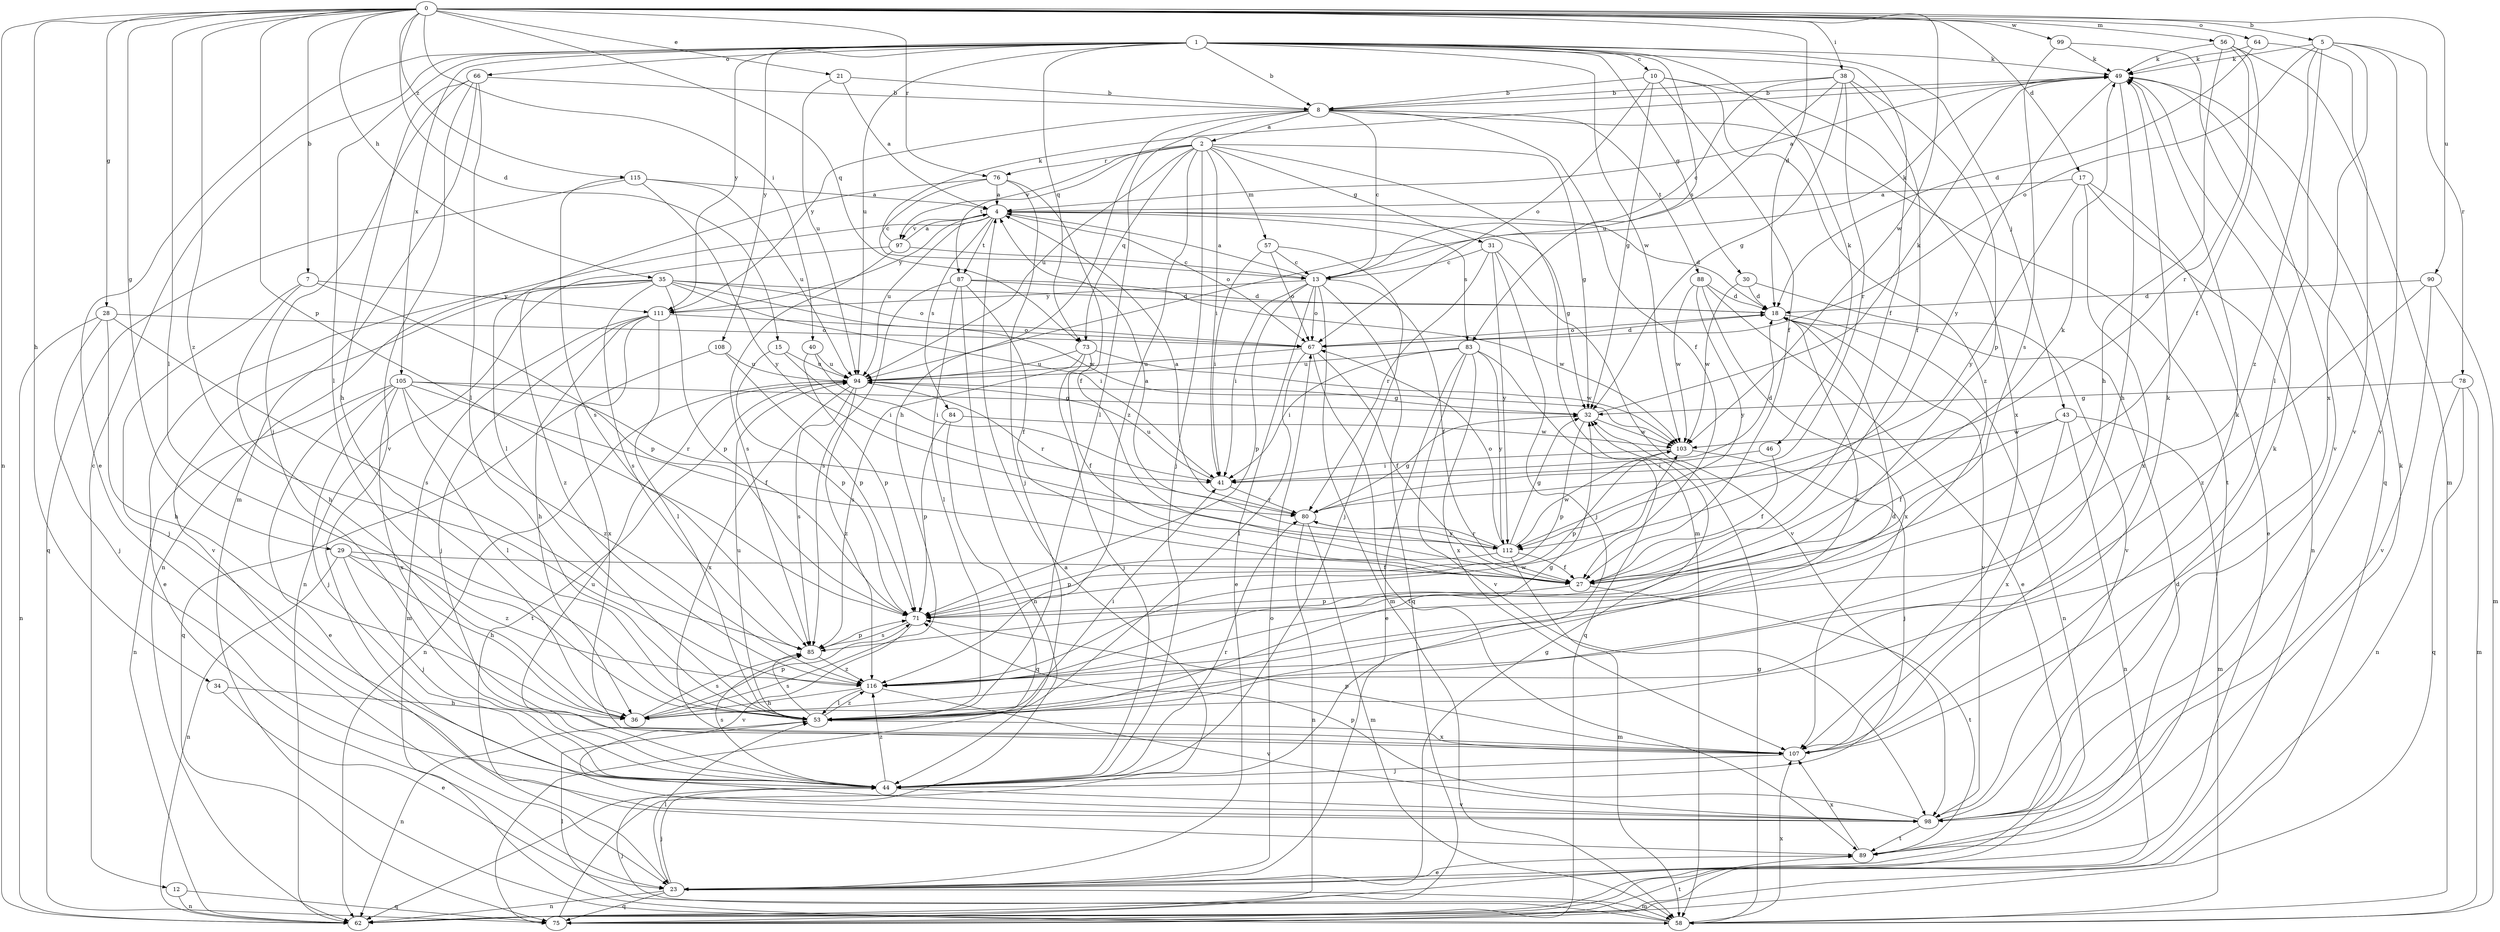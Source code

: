 strict digraph  {
0;
1;
2;
4;
5;
7;
8;
10;
12;
13;
15;
17;
18;
21;
23;
27;
28;
29;
30;
31;
32;
34;
35;
36;
38;
40;
41;
43;
44;
46;
49;
53;
56;
57;
58;
62;
64;
66;
67;
71;
73;
75;
76;
78;
80;
83;
84;
85;
87;
88;
89;
90;
94;
97;
98;
99;
103;
105;
107;
108;
111;
112;
115;
116;
0 -> 5  [label=b];
0 -> 7  [label=b];
0 -> 15  [label=d];
0 -> 17  [label=d];
0 -> 18  [label=d];
0 -> 21  [label=e];
0 -> 28  [label=g];
0 -> 29  [label=g];
0 -> 34  [label=h];
0 -> 35  [label=h];
0 -> 38  [label=i];
0 -> 40  [label=i];
0 -> 53  [label=l];
0 -> 56  [label=m];
0 -> 62  [label=n];
0 -> 64  [label=o];
0 -> 71  [label=p];
0 -> 73  [label=q];
0 -> 76  [label=r];
0 -> 90  [label=u];
0 -> 99  [label=w];
0 -> 103  [label=w];
0 -> 115  [label=z];
0 -> 116  [label=z];
1 -> 8  [label=b];
1 -> 10  [label=c];
1 -> 12  [label=c];
1 -> 23  [label=e];
1 -> 27  [label=f];
1 -> 30  [label=g];
1 -> 43  [label=j];
1 -> 46  [label=k];
1 -> 49  [label=k];
1 -> 53  [label=l];
1 -> 66  [label=o];
1 -> 73  [label=q];
1 -> 83  [label=s];
1 -> 94  [label=u];
1 -> 103  [label=w];
1 -> 105  [label=x];
1 -> 108  [label=y];
1 -> 111  [label=y];
2 -> 31  [label=g];
2 -> 32  [label=g];
2 -> 41  [label=i];
2 -> 44  [label=j];
2 -> 57  [label=m];
2 -> 58  [label=m];
2 -> 73  [label=q];
2 -> 76  [label=r];
2 -> 87  [label=t];
2 -> 94  [label=u];
2 -> 97  [label=v];
2 -> 116  [label=z];
4 -> 18  [label=d];
4 -> 32  [label=g];
4 -> 62  [label=n];
4 -> 67  [label=o];
4 -> 83  [label=s];
4 -> 84  [label=s];
4 -> 87  [label=t];
4 -> 94  [label=u];
4 -> 97  [label=v];
4 -> 111  [label=y];
5 -> 49  [label=k];
5 -> 53  [label=l];
5 -> 67  [label=o];
5 -> 78  [label=r];
5 -> 98  [label=v];
5 -> 107  [label=x];
5 -> 116  [label=z];
7 -> 36  [label=h];
7 -> 44  [label=j];
7 -> 71  [label=p];
7 -> 111  [label=y];
8 -> 2  [label=a];
8 -> 13  [label=c];
8 -> 27  [label=f];
8 -> 36  [label=h];
8 -> 53  [label=l];
8 -> 88  [label=t];
8 -> 89  [label=t];
8 -> 111  [label=y];
10 -> 8  [label=b];
10 -> 27  [label=f];
10 -> 32  [label=g];
10 -> 67  [label=o];
10 -> 107  [label=x];
10 -> 116  [label=z];
12 -> 62  [label=n];
12 -> 75  [label=q];
13 -> 4  [label=a];
13 -> 23  [label=e];
13 -> 27  [label=f];
13 -> 41  [label=i];
13 -> 49  [label=k];
13 -> 58  [label=m];
13 -> 67  [label=o];
13 -> 71  [label=p];
13 -> 75  [label=q];
13 -> 111  [label=y];
15 -> 41  [label=i];
15 -> 71  [label=p];
15 -> 94  [label=u];
17 -> 4  [label=a];
17 -> 23  [label=e];
17 -> 62  [label=n];
17 -> 107  [label=x];
17 -> 112  [label=y];
18 -> 62  [label=n];
18 -> 67  [label=o];
18 -> 98  [label=v];
18 -> 116  [label=z];
21 -> 4  [label=a];
21 -> 8  [label=b];
21 -> 94  [label=u];
23 -> 32  [label=g];
23 -> 44  [label=j];
23 -> 53  [label=l];
23 -> 58  [label=m];
23 -> 62  [label=n];
23 -> 67  [label=o];
23 -> 75  [label=q];
27 -> 49  [label=k];
27 -> 71  [label=p];
27 -> 89  [label=t];
28 -> 36  [label=h];
28 -> 44  [label=j];
28 -> 62  [label=n];
28 -> 67  [label=o];
28 -> 85  [label=s];
29 -> 27  [label=f];
29 -> 36  [label=h];
29 -> 44  [label=j];
29 -> 62  [label=n];
29 -> 116  [label=z];
30 -> 18  [label=d];
30 -> 98  [label=v];
30 -> 103  [label=w];
31 -> 13  [label=c];
31 -> 44  [label=j];
31 -> 80  [label=r];
31 -> 98  [label=v];
31 -> 112  [label=y];
32 -> 49  [label=k];
32 -> 71  [label=p];
32 -> 103  [label=w];
34 -> 23  [label=e];
34 -> 36  [label=h];
35 -> 18  [label=d];
35 -> 23  [label=e];
35 -> 41  [label=i];
35 -> 67  [label=o];
35 -> 71  [label=p];
35 -> 85  [label=s];
35 -> 98  [label=v];
35 -> 103  [label=w];
35 -> 116  [label=z];
36 -> 71  [label=p];
36 -> 85  [label=s];
38 -> 8  [label=b];
38 -> 13  [label=c];
38 -> 27  [label=f];
38 -> 32  [label=g];
38 -> 71  [label=p];
38 -> 80  [label=r];
38 -> 94  [label=u];
40 -> 41  [label=i];
40 -> 71  [label=p];
40 -> 94  [label=u];
41 -> 18  [label=d];
41 -> 80  [label=r];
41 -> 94  [label=u];
43 -> 27  [label=f];
43 -> 58  [label=m];
43 -> 62  [label=n];
43 -> 103  [label=w];
43 -> 107  [label=x];
44 -> 80  [label=r];
44 -> 85  [label=s];
44 -> 94  [label=u];
44 -> 98  [label=v];
44 -> 116  [label=z];
46 -> 27  [label=f];
46 -> 41  [label=i];
49 -> 4  [label=a];
49 -> 8  [label=b];
49 -> 36  [label=h];
49 -> 98  [label=v];
49 -> 112  [label=y];
53 -> 18  [label=d];
53 -> 32  [label=g];
53 -> 41  [label=i];
53 -> 49  [label=k];
53 -> 62  [label=n];
53 -> 85  [label=s];
53 -> 94  [label=u];
53 -> 107  [label=x];
53 -> 116  [label=z];
56 -> 27  [label=f];
56 -> 36  [label=h];
56 -> 49  [label=k];
56 -> 58  [label=m];
56 -> 80  [label=r];
57 -> 13  [label=c];
57 -> 41  [label=i];
57 -> 44  [label=j];
57 -> 67  [label=o];
58 -> 32  [label=g];
58 -> 44  [label=j];
58 -> 53  [label=l];
58 -> 107  [label=x];
64 -> 18  [label=d];
64 -> 49  [label=k];
64 -> 98  [label=v];
66 -> 8  [label=b];
66 -> 36  [label=h];
66 -> 44  [label=j];
66 -> 53  [label=l];
66 -> 58  [label=m];
66 -> 98  [label=v];
67 -> 18  [label=d];
67 -> 27  [label=f];
67 -> 53  [label=l];
67 -> 89  [label=t];
67 -> 94  [label=u];
71 -> 85  [label=s];
71 -> 98  [label=v];
73 -> 27  [label=f];
73 -> 44  [label=j];
73 -> 85  [label=s];
73 -> 94  [label=u];
73 -> 103  [label=w];
75 -> 4  [label=a];
75 -> 89  [label=t];
76 -> 4  [label=a];
76 -> 13  [label=c];
76 -> 27  [label=f];
76 -> 44  [label=j];
76 -> 53  [label=l];
78 -> 32  [label=g];
78 -> 58  [label=m];
78 -> 62  [label=n];
78 -> 75  [label=q];
80 -> 4  [label=a];
80 -> 32  [label=g];
80 -> 58  [label=m];
80 -> 62  [label=n];
80 -> 112  [label=y];
83 -> 23  [label=e];
83 -> 41  [label=i];
83 -> 75  [label=q];
83 -> 94  [label=u];
83 -> 98  [label=v];
83 -> 107  [label=x];
83 -> 112  [label=y];
84 -> 71  [label=p];
84 -> 75  [label=q];
84 -> 103  [label=w];
85 -> 71  [label=p];
85 -> 116  [label=z];
87 -> 18  [label=d];
87 -> 27  [label=f];
87 -> 53  [label=l];
87 -> 62  [label=n];
87 -> 85  [label=s];
87 -> 103  [label=w];
88 -> 18  [label=d];
88 -> 23  [label=e];
88 -> 103  [label=w];
88 -> 107  [label=x];
88 -> 112  [label=y];
89 -> 18  [label=d];
89 -> 23  [label=e];
89 -> 49  [label=k];
89 -> 107  [label=x];
90 -> 18  [label=d];
90 -> 58  [label=m];
90 -> 98  [label=v];
90 -> 116  [label=z];
94 -> 32  [label=g];
94 -> 62  [label=n];
94 -> 80  [label=r];
94 -> 85  [label=s];
94 -> 89  [label=t];
94 -> 107  [label=x];
94 -> 116  [label=z];
97 -> 4  [label=a];
97 -> 13  [label=c];
97 -> 49  [label=k];
97 -> 62  [label=n];
97 -> 85  [label=s];
98 -> 49  [label=k];
98 -> 71  [label=p];
98 -> 89  [label=t];
99 -> 49  [label=k];
99 -> 75  [label=q];
99 -> 85  [label=s];
103 -> 41  [label=i];
103 -> 44  [label=j];
103 -> 71  [label=p];
105 -> 23  [label=e];
105 -> 27  [label=f];
105 -> 32  [label=g];
105 -> 44  [label=j];
105 -> 53  [label=l];
105 -> 62  [label=n];
105 -> 80  [label=r];
105 -> 107  [label=x];
105 -> 116  [label=z];
107 -> 44  [label=j];
107 -> 49  [label=k];
107 -> 71  [label=p];
108 -> 71  [label=p];
108 -> 75  [label=q];
108 -> 94  [label=u];
111 -> 36  [label=h];
111 -> 44  [label=j];
111 -> 53  [label=l];
111 -> 58  [label=m];
111 -> 67  [label=o];
111 -> 107  [label=x];
112 -> 4  [label=a];
112 -> 27  [label=f];
112 -> 32  [label=g];
112 -> 58  [label=m];
112 -> 67  [label=o];
112 -> 71  [label=p];
112 -> 80  [label=r];
112 -> 103  [label=w];
115 -> 4  [label=a];
115 -> 75  [label=q];
115 -> 85  [label=s];
115 -> 94  [label=u];
115 -> 112  [label=y];
116 -> 36  [label=h];
116 -> 53  [label=l];
116 -> 98  [label=v];
116 -> 103  [label=w];
}
